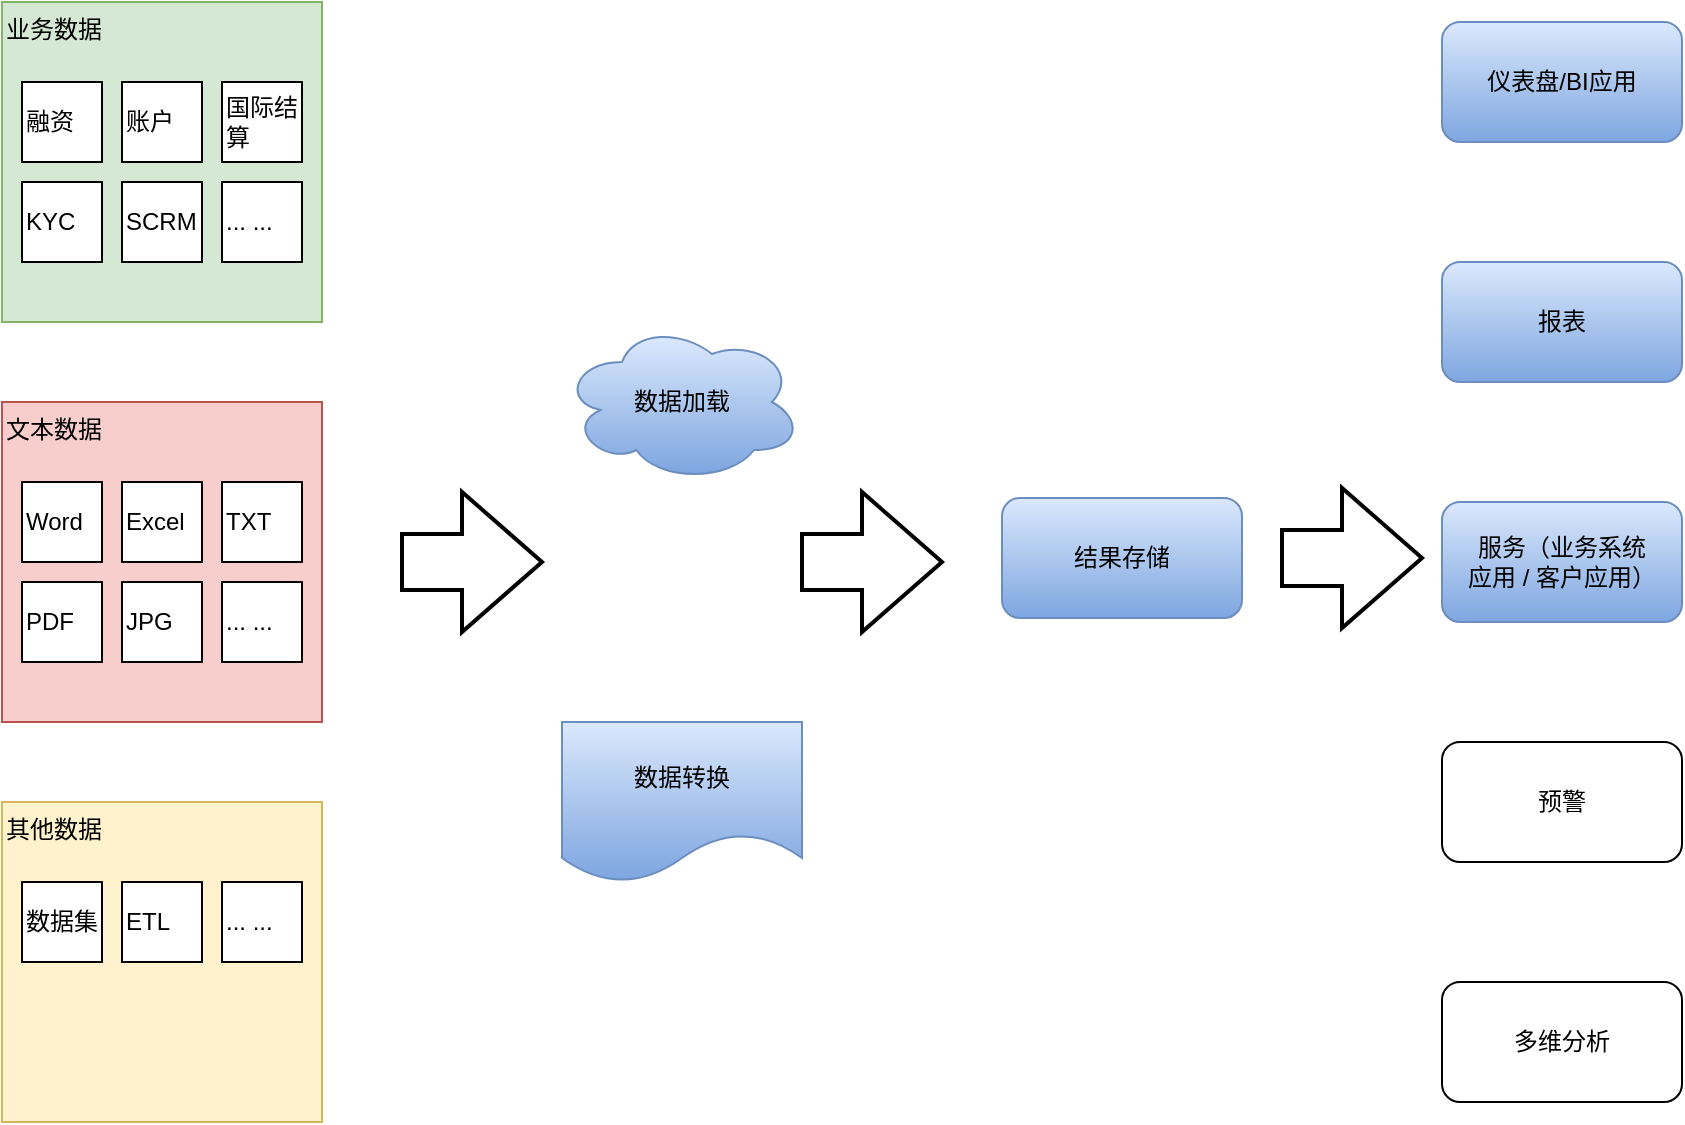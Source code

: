 <mxfile version="21.6.2" type="github">
  <diagram name="第 1 页" id="bzSTp0hu7ScCsiOYJfGb">
    <mxGraphModel dx="1509" dy="782" grid="1" gridSize="10" guides="1" tooltips="1" connect="1" arrows="1" fold="1" page="1" pageScale="1" pageWidth="827" pageHeight="1169" math="0" shadow="0">
      <root>
        <mxCell id="0" />
        <mxCell id="1" parent="0" />
        <mxCell id="cIi6qRAgpGbRA1p_nFkp-1" value="业务数据" style="rounded=0;whiteSpace=wrap;html=1;horizontal=1;align=left;verticalAlign=top;fillColor=#d5e8d4;strokeColor=#82b366;" vertex="1" diagramName="Rectangle" diagramCategory="general" parent="1">
          <mxGeometry x="40" y="40" width="160" height="160" as="geometry" />
        </mxCell>
        <mxCell id="cIi6qRAgpGbRA1p_nFkp-2" value="融资" style="rounded=0;whiteSpace=wrap;html=1;align=left;" vertex="1" diagramName="Rectangle" diagramCategory="general" parent="1">
          <mxGeometry x="50" y="80" width="40" height="40" as="geometry" />
        </mxCell>
        <mxCell id="cIi6qRAgpGbRA1p_nFkp-3" value="账户" style="rounded=0;whiteSpace=wrap;html=1;align=left;" vertex="1" diagramName="Rectangle" diagramCategory="general" parent="1">
          <mxGeometry x="100" y="80" width="40" height="40" as="geometry" />
        </mxCell>
        <mxCell id="cIi6qRAgpGbRA1p_nFkp-4" value="国际结算" style="rounded=0;whiteSpace=wrap;html=1;align=left;" vertex="1" diagramName="Rectangle" diagramCategory="general" parent="1">
          <mxGeometry x="150" y="80" width="40" height="40" as="geometry" />
        </mxCell>
        <mxCell id="cIi6qRAgpGbRA1p_nFkp-5" value="KYC" style="rounded=0;whiteSpace=wrap;html=1;align=left;" vertex="1" diagramName="Rectangle" diagramCategory="general" parent="1">
          <mxGeometry x="50" y="130" width="40" height="40" as="geometry" />
        </mxCell>
        <mxCell id="cIi6qRAgpGbRA1p_nFkp-6" value="SCRM" style="rounded=0;whiteSpace=wrap;html=1;align=left;" vertex="1" diagramName="Rectangle" diagramCategory="general" parent="1">
          <mxGeometry x="100" y="130" width="40" height="40" as="geometry" />
        </mxCell>
        <mxCell id="cIi6qRAgpGbRA1p_nFkp-7" value="文本数据" style="rounded=0;whiteSpace=wrap;html=1;horizontal=1;align=left;verticalAlign=top;fillColor=#f8cecc;strokeColor=#b85450;" vertex="1" diagramName="Rectangle" diagramCategory="general" parent="1">
          <mxGeometry x="40" y="240" width="160" height="160" as="geometry" />
        </mxCell>
        <mxCell id="cIi6qRAgpGbRA1p_nFkp-8" value="Word" style="rounded=0;whiteSpace=wrap;html=1;align=left;" vertex="1" diagramName="Rectangle" diagramCategory="general" parent="1">
          <mxGeometry x="50" y="280" width="40" height="40" as="geometry" />
        </mxCell>
        <mxCell id="cIi6qRAgpGbRA1p_nFkp-9" value="Excel" style="rounded=0;whiteSpace=wrap;html=1;align=left;" vertex="1" diagramName="Rectangle" diagramCategory="general" parent="1">
          <mxGeometry x="100" y="280" width="40" height="40" as="geometry" />
        </mxCell>
        <mxCell id="cIi6qRAgpGbRA1p_nFkp-10" value="TXT" style="rounded=0;whiteSpace=wrap;html=1;align=left;" vertex="1" diagramName="Rectangle" diagramCategory="general" parent="1">
          <mxGeometry x="150" y="280" width="40" height="40" as="geometry" />
        </mxCell>
        <mxCell id="cIi6qRAgpGbRA1p_nFkp-11" value="PDF" style="rounded=0;whiteSpace=wrap;html=1;align=left;" vertex="1" diagramName="Rectangle" diagramCategory="general" parent="1">
          <mxGeometry x="50" y="330" width="40" height="40" as="geometry" />
        </mxCell>
        <mxCell id="cIi6qRAgpGbRA1p_nFkp-12" value="JPG" style="rounded=0;whiteSpace=wrap;html=1;align=left;" vertex="1" diagramName="Rectangle" diagramCategory="general" parent="1">
          <mxGeometry x="100" y="330" width="40" height="40" as="geometry" />
        </mxCell>
        <mxCell id="cIi6qRAgpGbRA1p_nFkp-13" value="... ..." style="rounded=0;whiteSpace=wrap;html=1;align=left;" vertex="1" diagramName="Rectangle" diagramCategory="general" parent="1">
          <mxGeometry x="150" y="130" width="40" height="40" as="geometry" />
        </mxCell>
        <mxCell id="cIi6qRAgpGbRA1p_nFkp-14" value="... ..." style="rounded=0;whiteSpace=wrap;html=1;align=left;" vertex="1" diagramName="Rectangle" diagramCategory="general" parent="1">
          <mxGeometry x="150" y="330" width="40" height="40" as="geometry" />
        </mxCell>
        <mxCell id="cIi6qRAgpGbRA1p_nFkp-15" value="其他数据" style="rounded=0;whiteSpace=wrap;html=1;horizontal=1;align=left;verticalAlign=top;fillColor=#fff2cc;strokeColor=#d6b656;" vertex="1" diagramName="Rectangle" diagramCategory="general" parent="1">
          <mxGeometry x="40" y="440" width="160" height="160" as="geometry" />
        </mxCell>
        <mxCell id="cIi6qRAgpGbRA1p_nFkp-16" value="数据集" style="rounded=0;whiteSpace=wrap;html=1;align=left;" vertex="1" diagramName="Rectangle" diagramCategory="general" parent="1">
          <mxGeometry x="50" y="480" width="40" height="40" as="geometry" />
        </mxCell>
        <mxCell id="cIi6qRAgpGbRA1p_nFkp-17" value="ETL" style="rounded=0;whiteSpace=wrap;html=1;align=left;" vertex="1" diagramName="Rectangle" diagramCategory="general" parent="1">
          <mxGeometry x="100" y="480" width="40" height="40" as="geometry" />
        </mxCell>
        <mxCell id="cIi6qRAgpGbRA1p_nFkp-18" value="... ..." style="rounded=0;whiteSpace=wrap;html=1;align=left;" vertex="1" diagramName="Rectangle" diagramCategory="general" parent="1">
          <mxGeometry x="150" y="480" width="40" height="40" as="geometry" />
        </mxCell>
        <mxCell id="cIi6qRAgpGbRA1p_nFkp-20" value="数据加载" style="ellipse;shape=cloud;whiteSpace=wrap;html=1;fillColor=#dae8fc;gradientColor=#7ea6e0;strokeColor=#6c8ebf;" vertex="1" parent="1">
          <mxGeometry x="320" y="200" width="120" height="80" as="geometry" />
        </mxCell>
        <mxCell id="cIi6qRAgpGbRA1p_nFkp-24" value="结果存储" style="rounded=1;whiteSpace=wrap;html=1;fillColor=#dae8fc;gradientColor=#7ea6e0;strokeColor=#6c8ebf;" vertex="1" parent="1">
          <mxGeometry x="540" y="288" width="120" height="60" as="geometry" />
        </mxCell>
        <mxCell id="cIi6qRAgpGbRA1p_nFkp-25" value="仪表盘/BI应用" style="rounded=1;whiteSpace=wrap;html=1;fillColor=#dae8fc;gradientColor=#7ea6e0;strokeColor=#6c8ebf;" vertex="1" parent="1">
          <mxGeometry x="760" y="50" width="120" height="60" as="geometry" />
        </mxCell>
        <mxCell id="cIi6qRAgpGbRA1p_nFkp-26" value="报表" style="rounded=1;whiteSpace=wrap;html=1;fillColor=#dae8fc;gradientColor=#7ea6e0;strokeColor=#6c8ebf;" vertex="1" parent="1">
          <mxGeometry x="760" y="170" width="120" height="60" as="geometry" />
        </mxCell>
        <mxCell id="cIi6qRAgpGbRA1p_nFkp-27" value="服务（业务系统&lt;br&gt;应用 / 客户应用）" style="rounded=1;whiteSpace=wrap;html=1;fillColor=#dae8fc;gradientColor=#7ea6e0;strokeColor=#6c8ebf;" vertex="1" parent="1">
          <mxGeometry x="760" y="290" width="120" height="60" as="geometry" />
        </mxCell>
        <mxCell id="cIi6qRAgpGbRA1p_nFkp-28" value="预警" style="rounded=1;whiteSpace=wrap;html=1;" vertex="1" parent="1">
          <mxGeometry x="760" y="410" width="120" height="60" as="geometry" />
        </mxCell>
        <mxCell id="cIi6qRAgpGbRA1p_nFkp-29" value="多维分析" style="rounded=1;whiteSpace=wrap;html=1;" vertex="1" parent="1">
          <mxGeometry x="760" y="530" width="120" height="60" as="geometry" />
        </mxCell>
        <mxCell id="cIi6qRAgpGbRA1p_nFkp-30" value="" style="verticalLabelPosition=bottom;verticalAlign=top;html=1;strokeWidth=2;shape=mxgraph.arrows2.arrow;dy=0.6;dx=40;notch=0;" vertex="1" parent="1">
          <mxGeometry x="240" y="285" width="70" height="70" as="geometry" />
        </mxCell>
        <mxCell id="cIi6qRAgpGbRA1p_nFkp-31" value="" style="verticalLabelPosition=bottom;verticalAlign=top;html=1;strokeWidth=2;shape=mxgraph.arrows2.arrow;dy=0.6;dx=40;notch=0;" vertex="1" parent="1">
          <mxGeometry x="440" y="285" width="70" height="70" as="geometry" />
        </mxCell>
        <mxCell id="cIi6qRAgpGbRA1p_nFkp-32" value="" style="verticalLabelPosition=bottom;verticalAlign=top;html=1;strokeWidth=2;shape=mxgraph.arrows2.arrow;dy=0.6;dx=40;notch=0;" vertex="1" parent="1">
          <mxGeometry x="680" y="283" width="70" height="70" as="geometry" />
        </mxCell>
        <mxCell id="cIi6qRAgpGbRA1p_nFkp-33" value="数据转换" style="shape=document;whiteSpace=wrap;html=1;boundedLbl=1;fillColor=#dae8fc;gradientColor=#7ea6e0;strokeColor=#6c8ebf;" vertex="1" parent="1">
          <mxGeometry x="320" y="400" width="120" height="80" as="geometry" />
        </mxCell>
      </root>
    </mxGraphModel>
  </diagram>
</mxfile>
